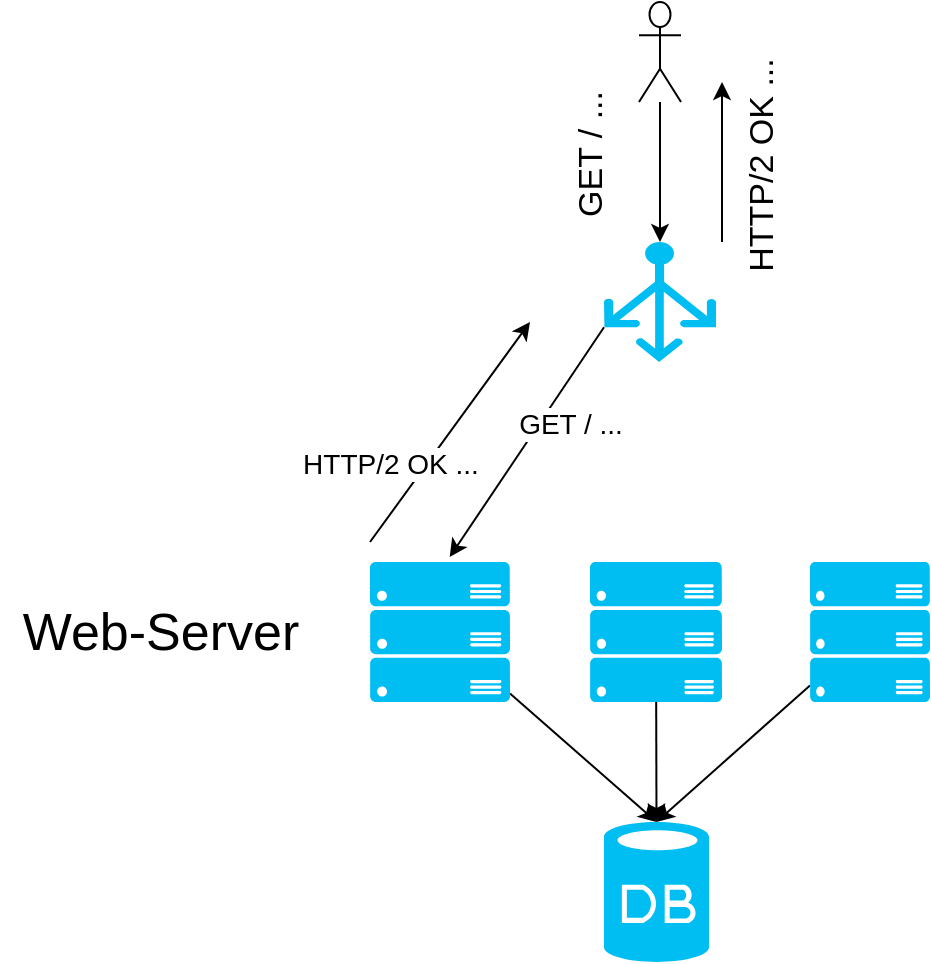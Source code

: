 <mxfile version="21.7.5" type="device" pages="2">
  <diagram name="Seite-1" id="DfsrDCV1WZdcGxk0TWy4">
    <mxGraphModel dx="1728" dy="997" grid="1" gridSize="10" guides="1" tooltips="1" connect="1" arrows="1" fold="1" page="1" pageScale="1" pageWidth="827" pageHeight="1169" math="0" shadow="0">
      <root>
        <mxCell id="0" />
        <mxCell id="1" parent="0" />
        <mxCell id="razyH29MqNu27IL0D8sa-3" style="rounded=0;orthogonalLoop=1;jettySize=auto;html=1;" edge="1" parent="1">
          <mxGeometry relative="1" as="geometry">
            <mxPoint x="446" y="240" as="sourcePoint" />
            <mxPoint x="446" y="160" as="targetPoint" />
            <Array as="points" />
          </mxGeometry>
        </mxCell>
        <mxCell id="razyH29MqNu27IL0D8sa-4" value="HTTP/2 OK ..." style="edgeLabel;html=1;align=center;verticalAlign=middle;resizable=0;points=[];fontSize=17;horizontal=0;" vertex="1" connectable="0" parent="razyH29MqNu27IL0D8sa-3">
          <mxGeometry x="0.204" relative="1" as="geometry">
            <mxPoint x="20" y="10" as="offset" />
          </mxGeometry>
        </mxCell>
        <mxCell id="razyH29MqNu27IL0D8sa-5" value="" style="verticalLabelPosition=bottom;html=1;verticalAlign=top;align=center;strokeColor=none;fillColor=#00BEF2;shape=mxgraph.azure.load_balancer_generic;pointerEvents=1;" vertex="1" parent="1">
          <mxGeometry x="387" y="240" width="56" height="60" as="geometry" />
        </mxCell>
        <mxCell id="razyH29MqNu27IL0D8sa-6" style="rounded=0;orthogonalLoop=1;jettySize=auto;html=1;entryX=0.5;entryY=0;entryDx=0;entryDy=0;entryPerimeter=0;" edge="1" parent="1" source="razyH29MqNu27IL0D8sa-9" target="razyH29MqNu27IL0D8sa-15">
          <mxGeometry relative="1" as="geometry" />
        </mxCell>
        <mxCell id="razyH29MqNu27IL0D8sa-7" style="rounded=0;orthogonalLoop=1;jettySize=auto;html=1;" edge="1" parent="1">
          <mxGeometry relative="1" as="geometry">
            <mxPoint x="270" y="390" as="sourcePoint" />
            <mxPoint x="350" y="280" as="targetPoint" />
          </mxGeometry>
        </mxCell>
        <mxCell id="razyH29MqNu27IL0D8sa-8" value="HTTP/2 OK ..." style="edgeLabel;html=1;align=center;verticalAlign=middle;resizable=0;points=[];fontSize=14;" vertex="1" connectable="0" parent="razyH29MqNu27IL0D8sa-7">
          <mxGeometry x="-0.002" y="1" relative="1" as="geometry">
            <mxPoint x="-29" y="16" as="offset" />
          </mxGeometry>
        </mxCell>
        <mxCell id="razyH29MqNu27IL0D8sa-9" value="" style="verticalLabelPosition=bottom;html=1;verticalAlign=top;align=center;strokeColor=none;fillColor=#00BEF2;shape=mxgraph.azure.server_rack;" vertex="1" parent="1">
          <mxGeometry x="270" y="400" width="70" height="70" as="geometry" />
        </mxCell>
        <mxCell id="razyH29MqNu27IL0D8sa-10" style="rounded=0;orthogonalLoop=1;jettySize=auto;html=1;entryX=0.5;entryY=0;entryDx=0;entryDy=0;entryPerimeter=0;" edge="1" parent="1" source="razyH29MqNu27IL0D8sa-11" target="razyH29MqNu27IL0D8sa-15">
          <mxGeometry relative="1" as="geometry" />
        </mxCell>
        <mxCell id="razyH29MqNu27IL0D8sa-11" value="" style="verticalLabelPosition=bottom;html=1;verticalAlign=top;align=center;strokeColor=none;fillColor=#00BEF2;shape=mxgraph.azure.server_rack;" vertex="1" parent="1">
          <mxGeometry x="380" y="400" width="66" height="70" as="geometry" />
        </mxCell>
        <mxCell id="razyH29MqNu27IL0D8sa-12" style="rounded=0;orthogonalLoop=1;jettySize=auto;html=1;entryX=0.5;entryY=0;entryDx=0;entryDy=0;entryPerimeter=0;" edge="1" parent="1" source="razyH29MqNu27IL0D8sa-13" target="razyH29MqNu27IL0D8sa-15">
          <mxGeometry relative="1" as="geometry" />
        </mxCell>
        <mxCell id="razyH29MqNu27IL0D8sa-13" value="" style="verticalLabelPosition=bottom;html=1;verticalAlign=top;align=center;strokeColor=none;fillColor=#00BEF2;shape=mxgraph.azure.server_rack;" vertex="1" parent="1">
          <mxGeometry x="490" y="400" width="60" height="70" as="geometry" />
        </mxCell>
        <mxCell id="razyH29MqNu27IL0D8sa-14" value="Web-Server" style="text;html=1;align=center;verticalAlign=middle;resizable=0;points=[];autosize=1;strokeColor=none;fillColor=none;fontSize=26;fontFamily=Helvetica;" vertex="1" parent="1">
          <mxGeometry x="85" y="415" width="160" height="40" as="geometry" />
        </mxCell>
        <mxCell id="razyH29MqNu27IL0D8sa-15" value="" style="verticalLabelPosition=bottom;html=1;verticalAlign=top;align=center;strokeColor=none;fillColor=#00BEF2;shape=mxgraph.azure.database;aspect=fixed;" vertex="1" parent="1">
          <mxGeometry x="387" y="530" width="52.5" height="70" as="geometry" />
        </mxCell>
        <mxCell id="razyH29MqNu27IL0D8sa-16" style="rounded=0;orthogonalLoop=1;jettySize=auto;html=1;entryX=0.5;entryY=0;entryDx=0;entryDy=0;entryPerimeter=0;" edge="1" parent="1" source="razyH29MqNu27IL0D8sa-18" target="razyH29MqNu27IL0D8sa-5">
          <mxGeometry relative="1" as="geometry" />
        </mxCell>
        <mxCell id="razyH29MqNu27IL0D8sa-17" value="GET / ..." style="edgeLabel;html=1;align=center;verticalAlign=middle;resizable=0;points=[];fontSize=17;horizontal=0;" vertex="1" connectable="0" parent="razyH29MqNu27IL0D8sa-16">
          <mxGeometry x="-0.357" y="-2" relative="1" as="geometry">
            <mxPoint x="-32" y="4" as="offset" />
          </mxGeometry>
        </mxCell>
        <mxCell id="razyH29MqNu27IL0D8sa-18" value="" style="shape=umlActor;verticalLabelPosition=bottom;verticalAlign=top;html=1;outlineConnect=0;" vertex="1" parent="1">
          <mxGeometry x="404.5" y="120" width="21" height="50" as="geometry" />
        </mxCell>
        <mxCell id="razyH29MqNu27IL0D8sa-19" style="rounded=0;orthogonalLoop=1;jettySize=auto;html=1;entryX=0.569;entryY=-0.035;entryDx=0;entryDy=0;entryPerimeter=0;startArrow=none;startFill=0;exitX=0;exitY=0.71;exitDx=0;exitDy=0;exitPerimeter=0;" edge="1" parent="1" source="razyH29MqNu27IL0D8sa-5" target="razyH29MqNu27IL0D8sa-9">
          <mxGeometry relative="1" as="geometry">
            <mxPoint x="300" y="290" as="sourcePoint" />
            <mxPoint x="300" y="377" as="targetPoint" />
          </mxGeometry>
        </mxCell>
        <mxCell id="razyH29MqNu27IL0D8sa-21" value="GET / ..." style="edgeLabel;html=1;align=center;verticalAlign=middle;resizable=0;points=[];fontSize=14;" vertex="1" connectable="0" parent="razyH29MqNu27IL0D8sa-19">
          <mxGeometry x="-0.323" relative="1" as="geometry">
            <mxPoint x="9" y="9" as="offset" />
          </mxGeometry>
        </mxCell>
      </root>
    </mxGraphModel>
  </diagram>
  <diagram id="46RXbk_z_AGJKGqutMia" name="Seite-2">
    <mxGraphModel dx="1430" dy="825" grid="1" gridSize="10" guides="1" tooltips="1" connect="1" arrows="1" fold="1" page="1" pageScale="1" pageWidth="827" pageHeight="1169" math="0" shadow="0">
      <root>
        <mxCell id="0" />
        <mxCell id="1" parent="0" />
        <mxCell id="kGGHCcjf1x9DcN2VTDpc-1" style="rounded=0;orthogonalLoop=1;jettySize=auto;html=1;entryX=0.594;entryY=-0.011;entryDx=0;entryDy=0;entryPerimeter=0;startArrow=none;startFill=0;exitX=0.6;exitY=1.026;exitDx=0;exitDy=0;exitPerimeter=0;" edge="1" parent="1" source="kGGHCcjf1x9DcN2VTDpc-5" target="kGGHCcjf1x9DcN2VTDpc-11">
          <mxGeometry relative="1" as="geometry" />
        </mxCell>
        <mxCell id="kGGHCcjf1x9DcN2VTDpc-2" value="GET / ..." style="edgeLabel;html=1;align=center;verticalAlign=middle;resizable=0;points=[];fontSize=14;" vertex="1" connectable="0" parent="kGGHCcjf1x9DcN2VTDpc-1">
          <mxGeometry x="0.183" relative="1" as="geometry">
            <mxPoint x="17" as="offset" />
          </mxGeometry>
        </mxCell>
        <mxCell id="kGGHCcjf1x9DcN2VTDpc-3" style="rounded=0;orthogonalLoop=1;jettySize=auto;html=1;" edge="1" parent="1">
          <mxGeometry relative="1" as="geometry">
            <mxPoint x="446" y="240" as="sourcePoint" />
            <mxPoint x="446" y="160" as="targetPoint" />
            <Array as="points" />
          </mxGeometry>
        </mxCell>
        <mxCell id="kGGHCcjf1x9DcN2VTDpc-4" value="HTTP/2 OK ..." style="edgeLabel;html=1;align=center;verticalAlign=middle;resizable=0;points=[];fontSize=17;horizontal=0;" vertex="1" connectable="0" parent="kGGHCcjf1x9DcN2VTDpc-3">
          <mxGeometry x="0.204" relative="1" as="geometry">
            <mxPoint x="20" y="10" as="offset" />
          </mxGeometry>
        </mxCell>
        <mxCell id="kGGHCcjf1x9DcN2VTDpc-5" value="" style="verticalLabelPosition=bottom;html=1;verticalAlign=top;align=center;strokeColor=none;fillColor=#00BEF2;shape=mxgraph.azure.load_balancer_generic;pointerEvents=1;" vertex="1" parent="1">
          <mxGeometry x="387" y="240" width="56" height="60" as="geometry" />
        </mxCell>
        <mxCell id="kGGHCcjf1x9DcN2VTDpc-6" style="rounded=0;orthogonalLoop=1;jettySize=auto;html=1;entryX=0.5;entryY=0;entryDx=0;entryDy=0;entryPerimeter=0;" edge="1" parent="1" source="kGGHCcjf1x9DcN2VTDpc-9" target="kGGHCcjf1x9DcN2VTDpc-15">
          <mxGeometry relative="1" as="geometry" />
        </mxCell>
        <mxCell id="kGGHCcjf1x9DcN2VTDpc-7" style="rounded=0;orthogonalLoop=1;jettySize=auto;html=1;exitX=0.106;exitY=-0.032;exitDx=0;exitDy=0;exitPerimeter=0;entryX=0.035;entryY=1.021;entryDx=0;entryDy=0;entryPerimeter=0;" edge="1" parent="1" source="kGGHCcjf1x9DcN2VTDpc-11" target="kGGHCcjf1x9DcN2VTDpc-5">
          <mxGeometry relative="1" as="geometry">
            <mxPoint x="260" y="390" as="sourcePoint" />
            <mxPoint x="380" y="280" as="targetPoint" />
          </mxGeometry>
        </mxCell>
        <mxCell id="kGGHCcjf1x9DcN2VTDpc-8" value="HTTP/2 OK ..." style="edgeLabel;html=1;align=center;verticalAlign=middle;resizable=0;points=[];fontSize=14;" vertex="1" connectable="0" parent="kGGHCcjf1x9DcN2VTDpc-7">
          <mxGeometry x="-0.002" y="1" relative="1" as="geometry">
            <mxPoint x="-11" y="-5" as="offset" />
          </mxGeometry>
        </mxCell>
        <mxCell id="kGGHCcjf1x9DcN2VTDpc-9" value="" style="verticalLabelPosition=bottom;html=1;verticalAlign=top;align=center;strokeColor=none;fillColor=#858585;shape=mxgraph.azure.server_rack;" vertex="1" parent="1">
          <mxGeometry x="270" y="400" width="70" height="70" as="geometry" />
        </mxCell>
        <mxCell id="kGGHCcjf1x9DcN2VTDpc-10" style="rounded=0;orthogonalLoop=1;jettySize=auto;html=1;entryX=0.5;entryY=0;entryDx=0;entryDy=0;entryPerimeter=0;" edge="1" parent="1" source="kGGHCcjf1x9DcN2VTDpc-11" target="kGGHCcjf1x9DcN2VTDpc-15">
          <mxGeometry relative="1" as="geometry" />
        </mxCell>
        <mxCell id="kGGHCcjf1x9DcN2VTDpc-11" value="" style="verticalLabelPosition=bottom;html=1;verticalAlign=top;align=center;strokeColor=none;fillColor=#00BEF2;shape=mxgraph.azure.server_rack;" vertex="1" parent="1">
          <mxGeometry x="380" y="400" width="66" height="70" as="geometry" />
        </mxCell>
        <mxCell id="kGGHCcjf1x9DcN2VTDpc-12" style="rounded=0;orthogonalLoop=1;jettySize=auto;html=1;entryX=0.5;entryY=0;entryDx=0;entryDy=0;entryPerimeter=0;" edge="1" parent="1" source="kGGHCcjf1x9DcN2VTDpc-13" target="kGGHCcjf1x9DcN2VTDpc-15">
          <mxGeometry relative="1" as="geometry" />
        </mxCell>
        <mxCell id="kGGHCcjf1x9DcN2VTDpc-13" value="" style="verticalLabelPosition=bottom;html=1;verticalAlign=top;align=center;strokeColor=none;fillColor=#00BEF2;shape=mxgraph.azure.server_rack;" vertex="1" parent="1">
          <mxGeometry x="490" y="400" width="60" height="70" as="geometry" />
        </mxCell>
        <mxCell id="kGGHCcjf1x9DcN2VTDpc-14" value="Web-Server" style="text;html=1;align=center;verticalAlign=middle;resizable=0;points=[];autosize=1;strokeColor=none;fillColor=none;fontSize=26;fontFamily=Helvetica;" vertex="1" parent="1">
          <mxGeometry x="85" y="415" width="160" height="40" as="geometry" />
        </mxCell>
        <mxCell id="kGGHCcjf1x9DcN2VTDpc-15" value="" style="verticalLabelPosition=bottom;html=1;verticalAlign=top;align=center;strokeColor=none;fillColor=#00BEF2;shape=mxgraph.azure.database;aspect=fixed;" vertex="1" parent="1">
          <mxGeometry x="387" y="530" width="52.5" height="70" as="geometry" />
        </mxCell>
        <mxCell id="kGGHCcjf1x9DcN2VTDpc-16" style="rounded=0;orthogonalLoop=1;jettySize=auto;html=1;entryX=0.5;entryY=0;entryDx=0;entryDy=0;entryPerimeter=0;" edge="1" parent="1" source="kGGHCcjf1x9DcN2VTDpc-18" target="kGGHCcjf1x9DcN2VTDpc-5">
          <mxGeometry relative="1" as="geometry" />
        </mxCell>
        <mxCell id="kGGHCcjf1x9DcN2VTDpc-17" value="GET / ..." style="edgeLabel;html=1;align=center;verticalAlign=middle;resizable=0;points=[];fontSize=17;horizontal=0;" vertex="1" connectable="0" parent="kGGHCcjf1x9DcN2VTDpc-16">
          <mxGeometry x="-0.357" y="-2" relative="1" as="geometry">
            <mxPoint x="-32" y="4" as="offset" />
          </mxGeometry>
        </mxCell>
        <mxCell id="kGGHCcjf1x9DcN2VTDpc-18" value="" style="shape=umlActor;verticalLabelPosition=bottom;verticalAlign=top;html=1;outlineConnect=0;" vertex="1" parent="1">
          <mxGeometry x="404.5" y="120" width="21" height="50" as="geometry" />
        </mxCell>
        <mxCell id="kGGHCcjf1x9DcN2VTDpc-19" style="rounded=0;orthogonalLoop=1;jettySize=auto;html=1;entryX=0.079;entryY=-0.032;entryDx=0;entryDy=0;entryPerimeter=0;startArrow=none;startFill=0;exitX=0;exitY=0.71;exitDx=0;exitDy=0;exitPerimeter=0;" edge="1" parent="1" source="kGGHCcjf1x9DcN2VTDpc-5" target="kGGHCcjf1x9DcN2VTDpc-9">
          <mxGeometry relative="1" as="geometry">
            <mxPoint x="300" y="290" as="sourcePoint" />
            <mxPoint x="300" y="377" as="targetPoint" />
          </mxGeometry>
        </mxCell>
        <mxCell id="kGGHCcjf1x9DcN2VTDpc-21" value="" style="shape=mxgraph.mockup.markup.redX;fillColor=#ff0000;html=1;shadow=0;whiteSpace=wrap;strokeColor=#F0210A;strokeWidth=5;" vertex="1" parent="1">
          <mxGeometry x="290" y="340" width="30" height="30" as="geometry" />
        </mxCell>
      </root>
    </mxGraphModel>
  </diagram>
</mxfile>
